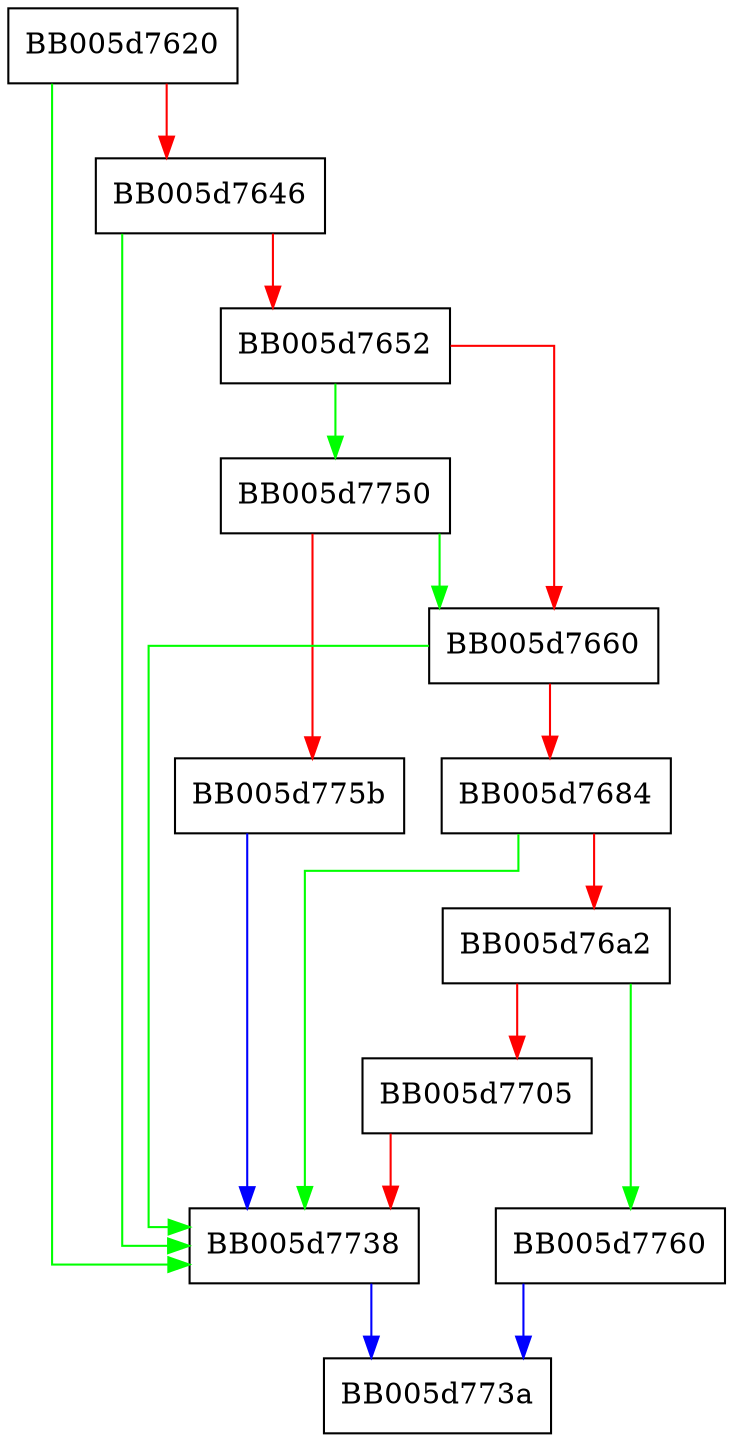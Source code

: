 digraph EVP_PKEY_set_bn_param {
  node [shape="box"];
  graph [splines=ortho];
  BB005d7620 -> BB005d7738 [color="green"];
  BB005d7620 -> BB005d7646 [color="red"];
  BB005d7646 -> BB005d7738 [color="green"];
  BB005d7646 -> BB005d7652 [color="red"];
  BB005d7652 -> BB005d7750 [color="green"];
  BB005d7652 -> BB005d7660 [color="red"];
  BB005d7660 -> BB005d7738 [color="green"];
  BB005d7660 -> BB005d7684 [color="red"];
  BB005d7684 -> BB005d7738 [color="green"];
  BB005d7684 -> BB005d76a2 [color="red"];
  BB005d76a2 -> BB005d7760 [color="green"];
  BB005d76a2 -> BB005d7705 [color="red"];
  BB005d7705 -> BB005d7738 [color="red"];
  BB005d7738 -> BB005d773a [color="blue"];
  BB005d7750 -> BB005d7660 [color="green"];
  BB005d7750 -> BB005d775b [color="red"];
  BB005d775b -> BB005d7738 [color="blue"];
  BB005d7760 -> BB005d773a [color="blue"];
}